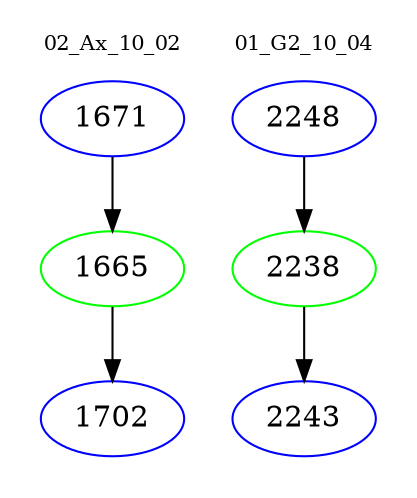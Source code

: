 digraph{
subgraph cluster_0 {
color = white
label = "02_Ax_10_02";
fontsize=10;
T0_1671 [label="1671", color="blue"]
T0_1671 -> T0_1665 [color="black"]
T0_1665 [label="1665", color="green"]
T0_1665 -> T0_1702 [color="black"]
T0_1702 [label="1702", color="blue"]
}
subgraph cluster_1 {
color = white
label = "01_G2_10_04";
fontsize=10;
T1_2248 [label="2248", color="blue"]
T1_2248 -> T1_2238 [color="black"]
T1_2238 [label="2238", color="green"]
T1_2238 -> T1_2243 [color="black"]
T1_2243 [label="2243", color="blue"]
}
}
